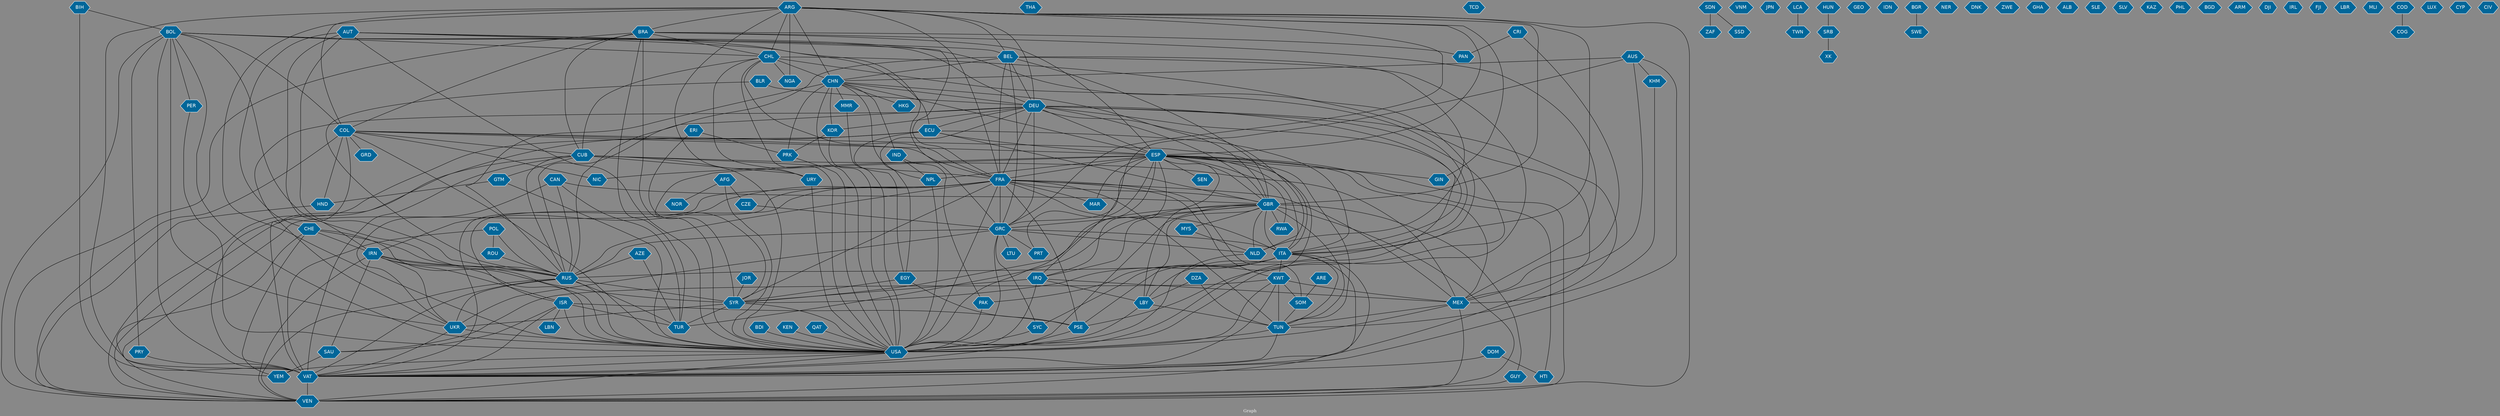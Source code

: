 // Countries together in item graph
graph {
	graph [bgcolor="#888888" fontcolor=white fontsize=12 label="Graph" outputorder=edgesfirst overlap=prism]
	node [color=white fillcolor="#006699" fontcolor=white fontname=Helvetica shape=hexagon style=filled]
	edge [arrowhead=open color=black fontcolor=white fontname=Courier fontsize=12]
		FRA [label=FRA]
		GRC [label=GRC]
		ARG [label=ARG]
		THA [label=THA]
		TCD [label=TCD]
		COL [label=COL]
		TUN [label=TUN]
		CUB [label=CUB]
		KOR [label=KOR]
		EGY [label=EGY]
		MEX [label=MEX]
		IRN [label=IRN]
		CHN [label=CHN]
		DEU [label=DEU]
		PSE [label=PSE]
		GBR [label=GBR]
		VEN [label=VEN]
		USA [label=USA]
		ESP [label=ESP]
		TUR [label=TUR]
		VAT [label=VAT]
		ZAF [label=ZAF]
		SDN [label=SDN]
		RUS [label=RUS]
		UKR [label=UKR]
		KWT [label=KWT]
		PER [label=PER]
		VNM [label=VNM]
		DOM [label=DOM]
		JPN [label=JPN]
		ROU [label=ROU]
		ITA [label=ITA]
		TWN [label=TWN]
		IRQ [label=IRQ]
		BRA [label=BRA]
		SYR [label=SYR]
		SRB [label=SRB]
		HUN [label=HUN]
		ISR [label=ISR]
		MYS [label=MYS]
		PRY [label=PRY]
		BOL [label=BOL]
		NGA [label=NGA]
		PAN [label=PAN]
		CHL [label=CHL]
		NPL [label=NPL]
		AUS [label=AUS]
		MAR [label=MAR]
		YEM [label=YEM]
		SAU [label=SAU]
		PAK [label=PAK]
		GTM [label=GTM]
		IND [label=IND]
		SOM [label=SOM]
		GEO [label=GEO]
		URY [label=URY]
		IDN [label=IDN]
		KHM [label=KHM]
		CRI [label=CRI]
		AUT [label=AUT]
		PRK [label=PRK]
		POL [label=POL]
		HTI [label=HTI]
		BEL [label=BEL]
		DZA [label=DZA]
		SWE [label=SWE]
		ECU [label=ECU]
		LBY [label=LBY]
		BDI [label=BDI]
		NER [label=NER]
		XK [label=XK]
		SYC [label=SYC]
		DNK [label=DNK]
		PRT [label=PRT]
		MMR [label=MMR]
		ZWE [label=ZWE]
		HKG [label=HKG]
		RWA [label=RWA]
		NLD [label=NLD]
		LBN [label=LBN]
		BIH [label=BIH]
		SSD [label=SSD]
		GHA [label=GHA]
		AFG [label=AFG]
		ALB [label=ALB]
		LCA [label=LCA]
		SLE [label=SLE]
		SLV [label=SLV]
		KAZ [label=KAZ]
		PHL [label=PHL]
		NIC [label=NIC]
		ERI [label=ERI]
		BGR [label=BGR]
		BGD [label=BGD]
		KEN [label=KEN]
		CHE [label=CHE]
		ARM [label=ARM]
		LTU [label=LTU]
		CAN [label=CAN]
		HND [label=HND]
		CZE [label=CZE]
		NOR [label=NOR]
		QAT [label=QAT]
		DJI [label=DJI]
		IRL [label=IRL]
		FJI [label=FJI]
		LBR [label=LBR]
		AZE [label=AZE]
		MLI [label=MLI]
		JOR [label=JOR]
		GIN [label=GIN]
		GRD [label=GRD]
		COD [label=COD]
		COG [label=COG]
		SEN [label=SEN]
		LUX [label=LUX]
		CYP [label=CYP]
		BLR [label=BLR]
		GUY [label=GUY]
		ARE [label=ARE]
		CIV [label=CIV]
			CHL -- ITA [weight=2]
			COL -- ESP [weight=1]
			ITA -- VEN [weight=3]
			ESP -- PSE [weight=1]
			BRA -- CUB [weight=1]
			CUB -- URY [weight=1]
			SYR -- TUR [weight=16]
			CUB -- MEX [weight=3]
			USA -- VAT [weight=3]
			ERI -- PRK [weight=2]
			CHE -- RUS [weight=1]
			CHN -- NPL [weight=3]
			FRA -- IRN [weight=3]
			MEX -- VEN [weight=2]
			BOL -- ECU [weight=5]
			SAU -- YEM [weight=6]
			ARG -- USA [weight=1]
			AUS -- VAT [weight=1]
			BRA -- ESP [weight=1]
			SOM -- TUN [weight=1]
			AUT -- GRC [weight=1]
			URY -- USA [weight=1]
			ARG -- GBR [weight=4]
			CAN -- GBR [weight=1]
			GBR -- TUN [weight=9]
			ESP -- RWA [weight=4]
			KWT -- TUN [weight=13]
			LBY -- TUN [weight=2]
			DEU -- PSE [weight=1]
			ESP -- SEN [weight=1]
			ECU -- ITA [weight=1]
			DEU -- UKR [weight=1]
			FRA -- MAR [weight=1]
			JOR -- SYR [weight=1]
			COL -- VAT [weight=9]
			KWT -- USA [weight=1]
			DEU -- GBR [weight=4]
			GBR -- IRQ [weight=2]
			ARG -- ESP [weight=2]
			AFG -- USA [weight=1]
			BRA -- USA [weight=20]
			CHL -- CUB [weight=2]
			CAN -- RUS [weight=1]
			ARG -- VAT [weight=6]
			AUS -- IRQ [weight=1]
			IRN -- UKR [weight=2]
			ITA -- PAK [weight=1]
			CHE -- USA [weight=1]
			AFG -- CZE [weight=1]
			PSE -- VAT [weight=9]
			CHN -- DEU [weight=1]
			PER -- USA [weight=1]
			SYC -- USA [weight=5]
			IRN -- ISR [weight=2]
			BEL -- FRA [weight=1]
			CHN -- PRK [weight=1]
			CHL -- URY [weight=2]
			LBY -- USA [weight=6]
			ARG -- DEU [weight=2]
			FRA -- YEM [weight=1]
			SDN -- SSD [weight=5]
			DEU -- TUN [weight=2]
			USA -- YEM [weight=5]
			DOM -- HTI [weight=1]
			AUT -- USA [weight=1]
			GRC -- NLD [weight=2]
			AUT -- IRN [weight=3]
			ARG -- URY [weight=2]
			CHN -- ESP [weight=2]
			PRK -- USA [weight=1]
			GBR -- GRC [weight=2]
			ARG -- CHN [weight=1]
			DEU -- ESP [weight=1]
			BEL -- DEU [weight=2]
			ISR -- LBN [weight=2]
			BOL -- DEU [weight=2]
			AUS -- KHM [weight=1]
			ESP -- MEX [weight=7]
			ARG -- VEN [weight=1]
			ESP -- USA [weight=1]
			GBR -- VEN [weight=1]
			AUT -- RUS [weight=1]
			DEU -- ITA [weight=1]
			KOR -- PRK [weight=2]
			BEL -- USA [weight=1]
			BEL -- CHN [weight=1]
			DEU -- RUS [weight=9]
			IND -- PAK [weight=1]
			ESP -- PRT [weight=1]
			COL -- CUB [weight=2]
			BRA -- MEX [weight=1]
			CHN -- USA [weight=16]
			BOL -- COL [weight=2]
			BIH -- BOL [weight=1]
			BOL -- PRY [weight=2]
			QAT -- USA [weight=1]
			EGY -- PSE [weight=2]
			CHN -- GBR [weight=1]
			CUB -- GTM [weight=1]
			MYS -- NLD [weight=1]
			TUN -- VAT [weight=1]
			BRA -- TUR [weight=1]
			ESP -- HTI [weight=1]
			CHL -- USA [weight=1]
			RUS -- SYR [weight=2]
			ESP -- NPL [weight=2]
			ARG -- COL [weight=1]
			GBR -- RWA [weight=5]
			CHN -- IND [weight=3]
			ARG -- GIN [weight=1]
			ISR -- TUR [weight=2]
			POL -- ROU [weight=1]
			ISR -- VAT [weight=2]
			AUT -- CHE [weight=1]
			COL -- VEN [weight=6]
			GBR -- LBY [weight=1]
			KWT -- SOM [weight=1]
			AZE -- TUR [weight=1]
			CHN -- RUS [weight=3]
			RUS -- TUR [weight=3]
			DEU -- EGY [weight=1]
			IRN -- VEN [weight=2]
			CHL -- CHN [weight=1]
			BRA -- CHL [weight=1]
			GTM -- USA [weight=1]
			CHE -- YEM [weight=3]
			ARG -- FRA [weight=1]
			UKR -- USA [weight=4]
			IRQ -- SYR [weight=2]
			ESP -- SYR [weight=1]
			AUT -- BEL [weight=1]
			ISR -- USA [weight=1]
			DEU -- GRC [weight=45]
			NLD -- USA [weight=1]
			KWT -- SAU [weight=2]
			FRA -- MEX [weight=1]
			POL -- VAT [weight=2]
			AFG -- NOR [weight=1]
			FRA -- GRC [weight=21]
			ITA -- KWT [weight=1]
			BOL -- VAT [weight=17]
			DEU -- KOR [weight=1]
			MEX -- TUN [weight=1]
			BEL -- GBR [weight=3]
			UKR -- VAT [weight=4]
			CHL -- VAT [weight=9]
			CRI -- PAN [weight=2]
			TUN -- USA [weight=2]
			LCA -- TWN [weight=1]
			ARE -- SOM [weight=1]
			COL -- ITA [weight=1]
			GBR -- SYR [weight=3]
			USA -- VEN [weight=2]
			KWT -- MEX [weight=1]
			GRC -- RUS [weight=6]
			IRN -- RUS [weight=3]
			FRA -- USA [weight=29]
			DEU -- FRA [weight=21]
			ISR -- PSE [weight=51]
			FRA -- KWT [weight=11]
			BRA -- PAN [weight=1]
			FRA -- GBR [weight=1]
			PAK -- USA [weight=2]
			FRA -- ITA [weight=9]
			ESP -- GRC [weight=7]
			ISR -- SAU [weight=1]
			EGY -- SYR [weight=2]
			CUB -- VAT [weight=3]
			ARG -- BEL [weight=1]
			ESP -- FRA [weight=13]
			ITA -- SYR [weight=2]
			CHL -- FRA [weight=1]
			BOL -- VEN [weight=1]
			ESP -- VEN [weight=4]
			KHM -- MEX [weight=1]
			ECU -- GBR [weight=4]
			IRQ -- MEX [weight=1]
			GRC -- UKR [weight=1]
			CHN -- MMR [weight=2]
			ARG -- ITA [weight=1]
			BOL -- LBY [weight=1]
			ARG -- CHL [weight=7]
			SYR -- UKR [weight=1]
			ESP -- TUN [weight=4]
			DZA -- LBY [weight=2]
			VAT -- VEN [weight=12]
			FRA -- SYR [weight=2]
			CRI -- MEX [weight=1]
			MEX -- USA [weight=9]
			SRB -- XK [weight=1]
			ARG -- NGA [weight=7]
			ECU -- ESP [weight=1]
			ESP -- ITA [weight=1]
			ERI -- SYR [weight=1]
			GBR -- NLD [weight=1]
			AUT -- FRA [weight=1]
			CHL -- NGA [weight=3]
			RUS -- UKR [weight=26]
			AUS -- MEX [weight=2]
			CZE -- GRC [weight=1]
			KOR -- USA [weight=2]
			GRC -- PRT [weight=1]
			IRN -- USA [weight=8]
			GRC -- USA [weight=12]
			BOL -- PER [weight=1]
			IRN -- SAU [weight=1]
			ESP -- GBR [weight=4]
			DZA -- TUN [weight=1]
			BOL -- RUS [weight=2]
			FRA -- ISR [weight=1]
			POL -- RUS [weight=2]
			ECU -- EGY [weight=1]
			ITA -- RUS [weight=4]
			CHE -- VEN [weight=1]
			BDI -- USA [weight=2]
			DEU -- NLD [weight=1]
			CHN -- KOR [weight=2]
			SDN -- ZAF [weight=8]
			GBR -- USA [weight=2]
			COL -- FRA [weight=1]
			IRN -- SYR [weight=1]
			CUB -- VEN [weight=3]
			CHE -- IRN [weight=2]
			BOL -- UKR [weight=3]
			ITA -- TUN [weight=1]
			GRC -- ITA [weight=5]
			SYR -- USA [weight=2]
			PRY -- VAT [weight=2]
			GUY -- VEN [weight=2]
			AZE -- RUS [weight=1]
			RUS -- VEN [weight=1]
			CUB -- FRA [weight=2]
			HND -- VEN [weight=1]
			ESP -- GIN [weight=1]
			CUB -- RUS [weight=1]
			IRQ -- LBY [weight=1]
			DEU -- ECU [weight=1]
			GRC -- LTU [weight=1]
			HUN -- SRB [weight=5]
			IRQ -- USA [weight=16]
			CAN -- UKR [weight=1]
			GBR -- GUY [weight=1]
			ARG -- BRA [weight=2]
			BGR -- SWE [weight=2]
			COL -- NIC [weight=1]
			ESP -- LBY [weight=1]
			FRA -- VAT [weight=2]
			GTM -- HND [weight=2]
			BRA -- COL [weight=1]
			BIH -- VAT [weight=9]
			KWT -- VAT [weight=1]
			GBR -- TUR [weight=1]
			DOM -- VAT [weight=3]
			FRA -- PSE [weight=1]
			FRA -- SOM [weight=1]
			KEN -- USA [weight=1]
			BOL -- USA [weight=1]
			BLR -- DEU [weight=1]
			RUS -- VAT [weight=7]
			ITA -- VAT [weight=8]
			RUS -- USA [weight=14]
			DEU -- USA [weight=11]
			BEL -- RUS [weight=4]
			ARG -- GRC [weight=5]
			CAN -- TUR [weight=1]
			BEL -- GRC [weight=14]
			CUB -- USA [weight=13]
			ROU -- RUS [weight=1]
			GBR -- ITA [weight=1]
			BRA -- VEN [weight=6]
			FRA -- RUS [weight=1]
			ESP -- IRQ [weight=2]
			COL -- USA [weight=2]
			ESP -- MAR [weight=4]
			BOL -- CHL [weight=9]
			COL -- GRD [weight=1]
			GRC -- SYC [weight=1]
			COD -- COG [weight=1]
			AUS -- CHN [weight=1]
			ITA -- SYC [weight=1]
			MMR -- USA [weight=2]
			BEL -- NLD [weight=1]
			ECU -- VAT [weight=4]
			GBR -- MYS [weight=4]
			FRA -- TUN [weight=14]
			NPL -- USA [weight=2]
			ESP -- NIC [weight=1]
			ECU -- VEN [weight=1]
			IND -- NPL [weight=3]
			BLR -- RUS [weight=1]
			COL -- HND [weight=1]
			CHN -- HKG [weight=2]
}